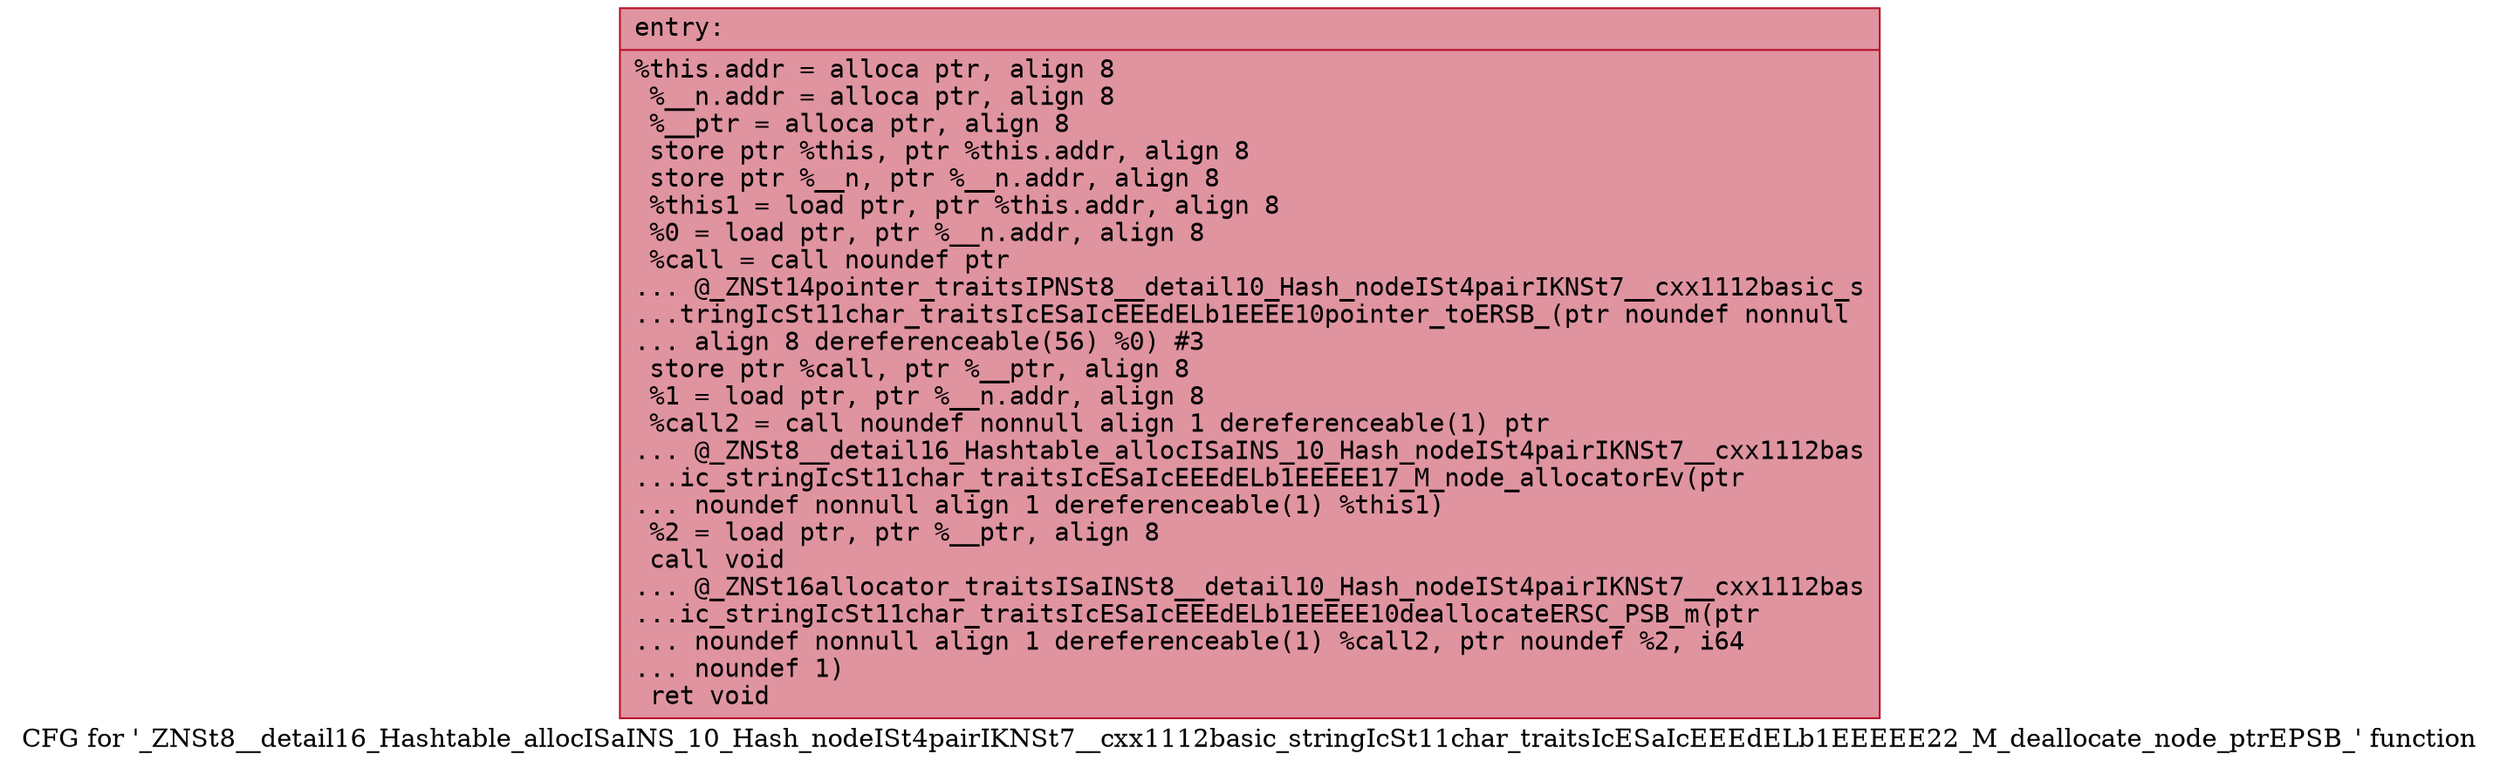 digraph "CFG for '_ZNSt8__detail16_Hashtable_allocISaINS_10_Hash_nodeISt4pairIKNSt7__cxx1112basic_stringIcSt11char_traitsIcESaIcEEEdELb1EEEEE22_M_deallocate_node_ptrEPSB_' function" {
	label="CFG for '_ZNSt8__detail16_Hashtable_allocISaINS_10_Hash_nodeISt4pairIKNSt7__cxx1112basic_stringIcSt11char_traitsIcESaIcEEEdELb1EEEEE22_M_deallocate_node_ptrEPSB_' function";

	Node0x556bfe990740 [shape=record,color="#b70d28ff", style=filled, fillcolor="#b70d2870" fontname="Courier",label="{entry:\l|  %this.addr = alloca ptr, align 8\l  %__n.addr = alloca ptr, align 8\l  %__ptr = alloca ptr, align 8\l  store ptr %this, ptr %this.addr, align 8\l  store ptr %__n, ptr %__n.addr, align 8\l  %this1 = load ptr, ptr %this.addr, align 8\l  %0 = load ptr, ptr %__n.addr, align 8\l  %call = call noundef ptr\l... @_ZNSt14pointer_traitsIPNSt8__detail10_Hash_nodeISt4pairIKNSt7__cxx1112basic_s\l...tringIcSt11char_traitsIcESaIcEEEdELb1EEEE10pointer_toERSB_(ptr noundef nonnull\l... align 8 dereferenceable(56) %0) #3\l  store ptr %call, ptr %__ptr, align 8\l  %1 = load ptr, ptr %__n.addr, align 8\l  %call2 = call noundef nonnull align 1 dereferenceable(1) ptr\l... @_ZNSt8__detail16_Hashtable_allocISaINS_10_Hash_nodeISt4pairIKNSt7__cxx1112bas\l...ic_stringIcSt11char_traitsIcESaIcEEEdELb1EEEEE17_M_node_allocatorEv(ptr\l... noundef nonnull align 1 dereferenceable(1) %this1)\l  %2 = load ptr, ptr %__ptr, align 8\l  call void\l... @_ZNSt16allocator_traitsISaINSt8__detail10_Hash_nodeISt4pairIKNSt7__cxx1112bas\l...ic_stringIcSt11char_traitsIcESaIcEEEdELb1EEEEE10deallocateERSC_PSB_m(ptr\l... noundef nonnull align 1 dereferenceable(1) %call2, ptr noundef %2, i64\l... noundef 1)\l  ret void\l}"];
}
